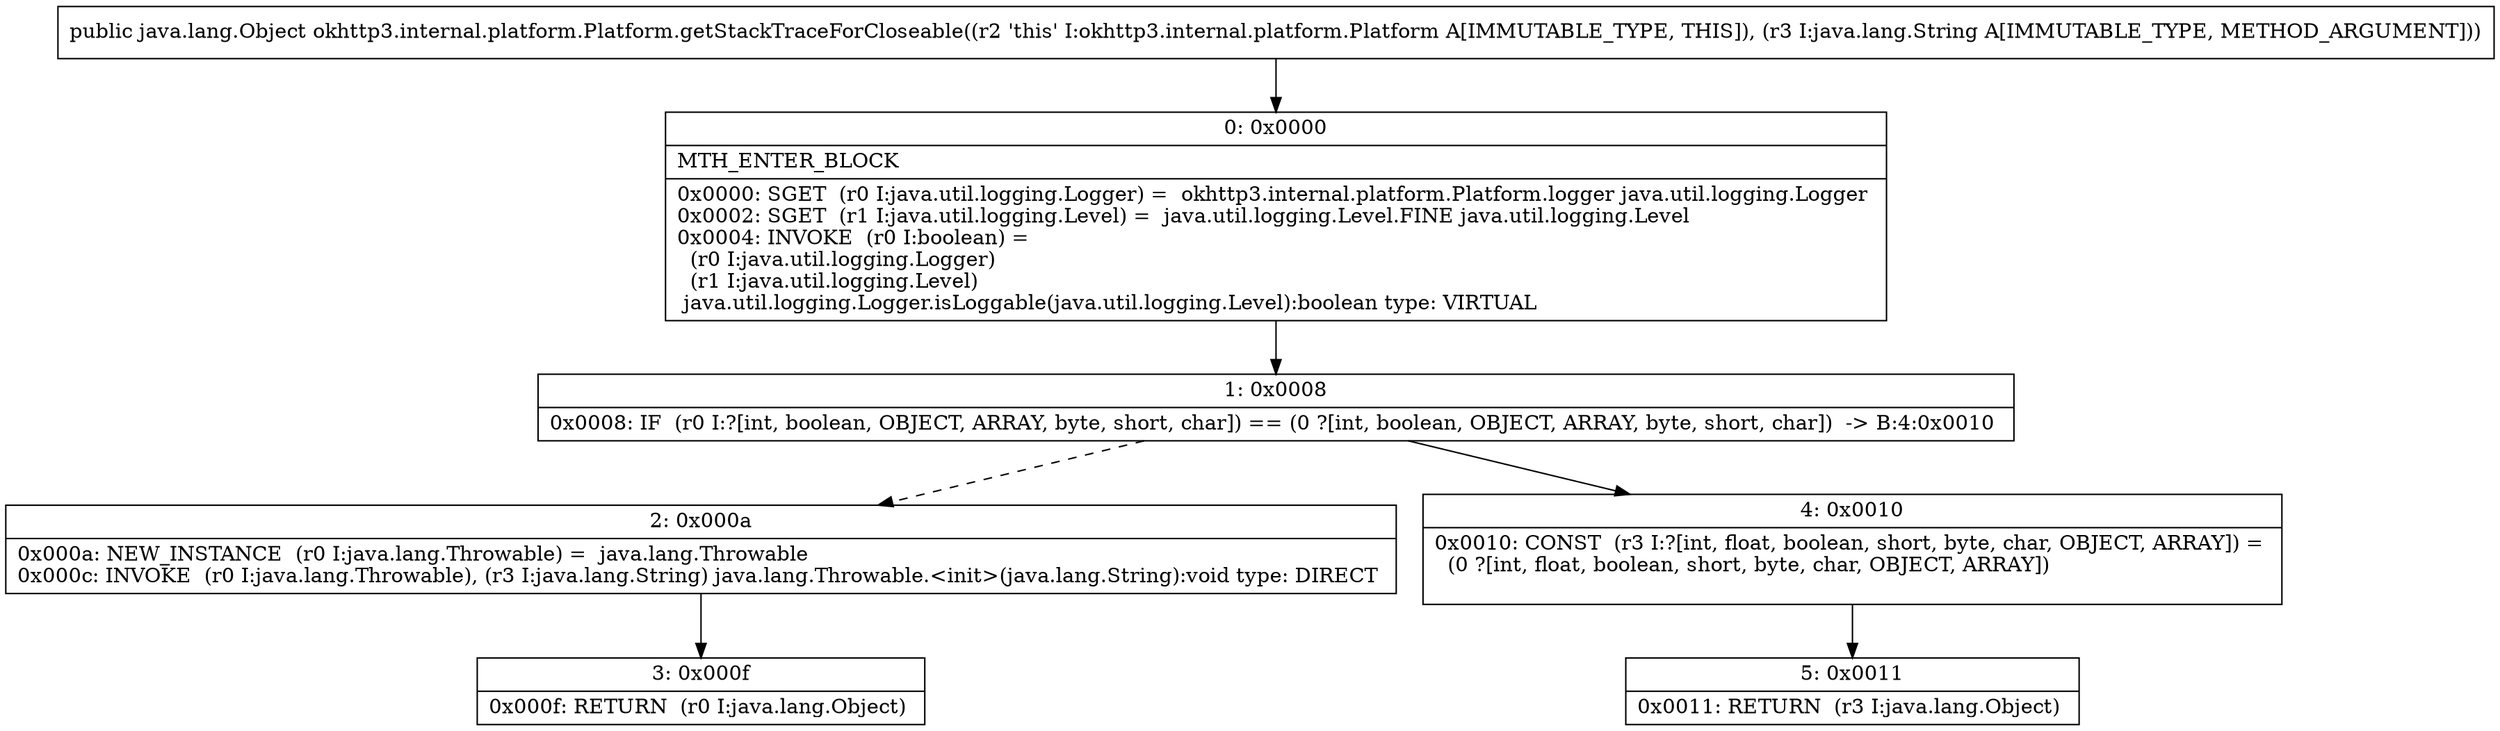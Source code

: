 digraph "CFG forokhttp3.internal.platform.Platform.getStackTraceForCloseable(Ljava\/lang\/String;)Ljava\/lang\/Object;" {
Node_0 [shape=record,label="{0\:\ 0x0000|MTH_ENTER_BLOCK\l|0x0000: SGET  (r0 I:java.util.logging.Logger) =  okhttp3.internal.platform.Platform.logger java.util.logging.Logger \l0x0002: SGET  (r1 I:java.util.logging.Level) =  java.util.logging.Level.FINE java.util.logging.Level \l0x0004: INVOKE  (r0 I:boolean) = \l  (r0 I:java.util.logging.Logger)\l  (r1 I:java.util.logging.Level)\l java.util.logging.Logger.isLoggable(java.util.logging.Level):boolean type: VIRTUAL \l}"];
Node_1 [shape=record,label="{1\:\ 0x0008|0x0008: IF  (r0 I:?[int, boolean, OBJECT, ARRAY, byte, short, char]) == (0 ?[int, boolean, OBJECT, ARRAY, byte, short, char])  \-\> B:4:0x0010 \l}"];
Node_2 [shape=record,label="{2\:\ 0x000a|0x000a: NEW_INSTANCE  (r0 I:java.lang.Throwable) =  java.lang.Throwable \l0x000c: INVOKE  (r0 I:java.lang.Throwable), (r3 I:java.lang.String) java.lang.Throwable.\<init\>(java.lang.String):void type: DIRECT \l}"];
Node_3 [shape=record,label="{3\:\ 0x000f|0x000f: RETURN  (r0 I:java.lang.Object) \l}"];
Node_4 [shape=record,label="{4\:\ 0x0010|0x0010: CONST  (r3 I:?[int, float, boolean, short, byte, char, OBJECT, ARRAY]) = \l  (0 ?[int, float, boolean, short, byte, char, OBJECT, ARRAY])\l \l}"];
Node_5 [shape=record,label="{5\:\ 0x0011|0x0011: RETURN  (r3 I:java.lang.Object) \l}"];
MethodNode[shape=record,label="{public java.lang.Object okhttp3.internal.platform.Platform.getStackTraceForCloseable((r2 'this' I:okhttp3.internal.platform.Platform A[IMMUTABLE_TYPE, THIS]), (r3 I:java.lang.String A[IMMUTABLE_TYPE, METHOD_ARGUMENT])) }"];
MethodNode -> Node_0;
Node_0 -> Node_1;
Node_1 -> Node_2[style=dashed];
Node_1 -> Node_4;
Node_2 -> Node_3;
Node_4 -> Node_5;
}

